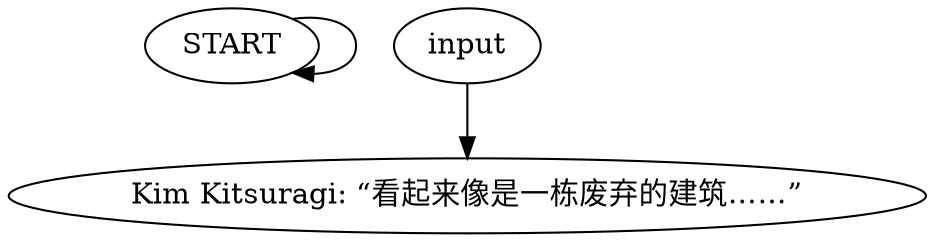 # COAST / KIM barks
# Kim makes a note of the abandoned building in the little yard in COAST
# ==================================================
digraph G {
	  0 [label="START"];
	  1 [label="input"];
	  2 [label="Kim Kitsuragi: “看起来像是一栋废弃的建筑……”"];
	  0 -> 0
	  1 -> 2
}

